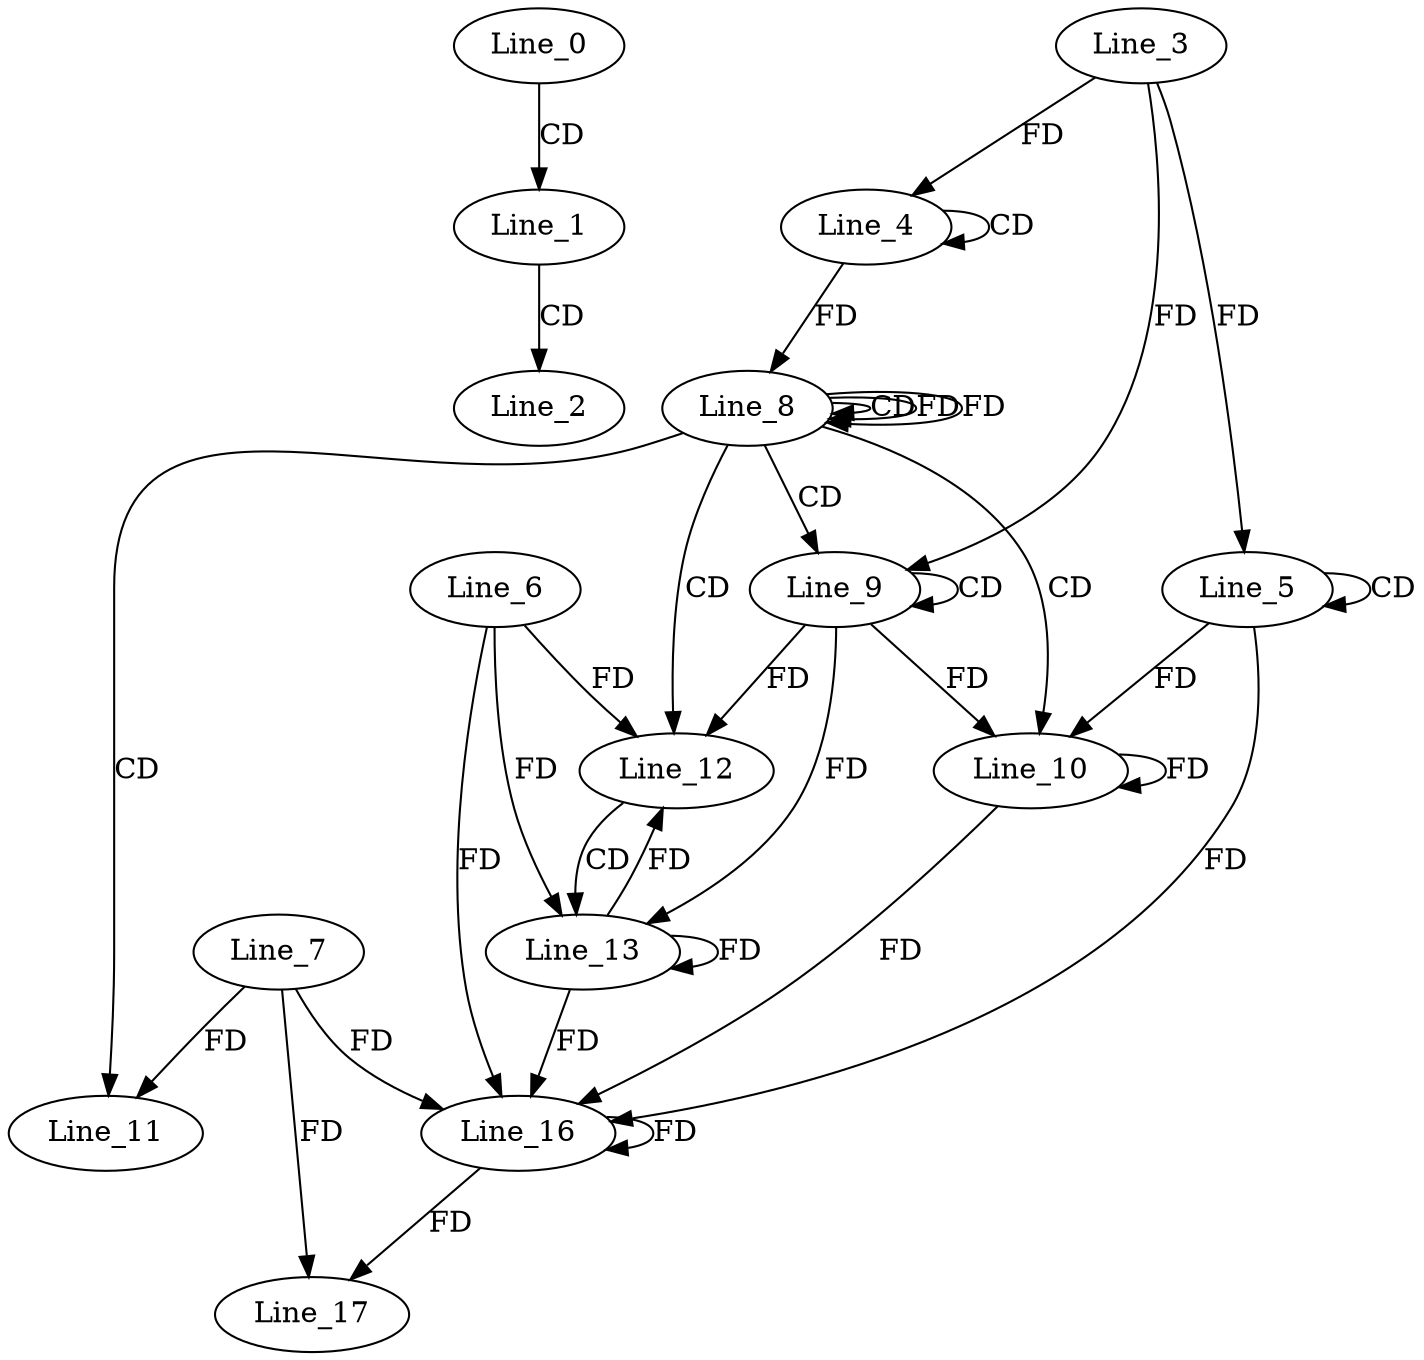 digraph G {
  Line_0;
  Line_1;
  Line_2;
  Line_4;
  Line_4;
  Line_3;
  Line_5;
  Line_5;
  Line_8;
  Line_8;
  Line_8;
  Line_9;
  Line_9;
  Line_10;
  Line_11;
  Line_7;
  Line_12;
  Line_6;
  Line_13;
  Line_16;
  Line_17;
  Line_0 -> Line_1 [ label="CD" ];
  Line_1 -> Line_2 [ label="CD" ];
  Line_4 -> Line_4 [ label="CD" ];
  Line_3 -> Line_4 [ label="FD" ];
  Line_5 -> Line_5 [ label="CD" ];
  Line_3 -> Line_5 [ label="FD" ];
  Line_4 -> Line_8 [ label="FD" ];
  Line_8 -> Line_8 [ label="CD" ];
  Line_8 -> Line_8 [ label="FD" ];
  Line_8 -> Line_9 [ label="CD" ];
  Line_9 -> Line_9 [ label="CD" ];
  Line_3 -> Line_9 [ label="FD" ];
  Line_8 -> Line_10 [ label="CD" ];
  Line_10 -> Line_10 [ label="FD" ];
  Line_5 -> Line_10 [ label="FD" ];
  Line_9 -> Line_10 [ label="FD" ];
  Line_8 -> Line_11 [ label="CD" ];
  Line_7 -> Line_11 [ label="FD" ];
  Line_8 -> Line_12 [ label="CD" ];
  Line_9 -> Line_12 [ label="FD" ];
  Line_6 -> Line_12 [ label="FD" ];
  Line_12 -> Line_13 [ label="CD" ];
  Line_13 -> Line_13 [ label="FD" ];
  Line_6 -> Line_13 [ label="FD" ];
  Line_9 -> Line_13 [ label="FD" ];
  Line_7 -> Line_16 [ label="FD" ];
  Line_16 -> Line_16 [ label="FD" ];
  Line_10 -> Line_16 [ label="FD" ];
  Line_5 -> Line_16 [ label="FD" ];
  Line_13 -> Line_16 [ label="FD" ];
  Line_6 -> Line_16 [ label="FD" ];
  Line_7 -> Line_17 [ label="FD" ];
  Line_16 -> Line_17 [ label="FD" ];
  Line_8 -> Line_8 [ label="FD" ];
  Line_13 -> Line_12 [ label="FD" ];
}
